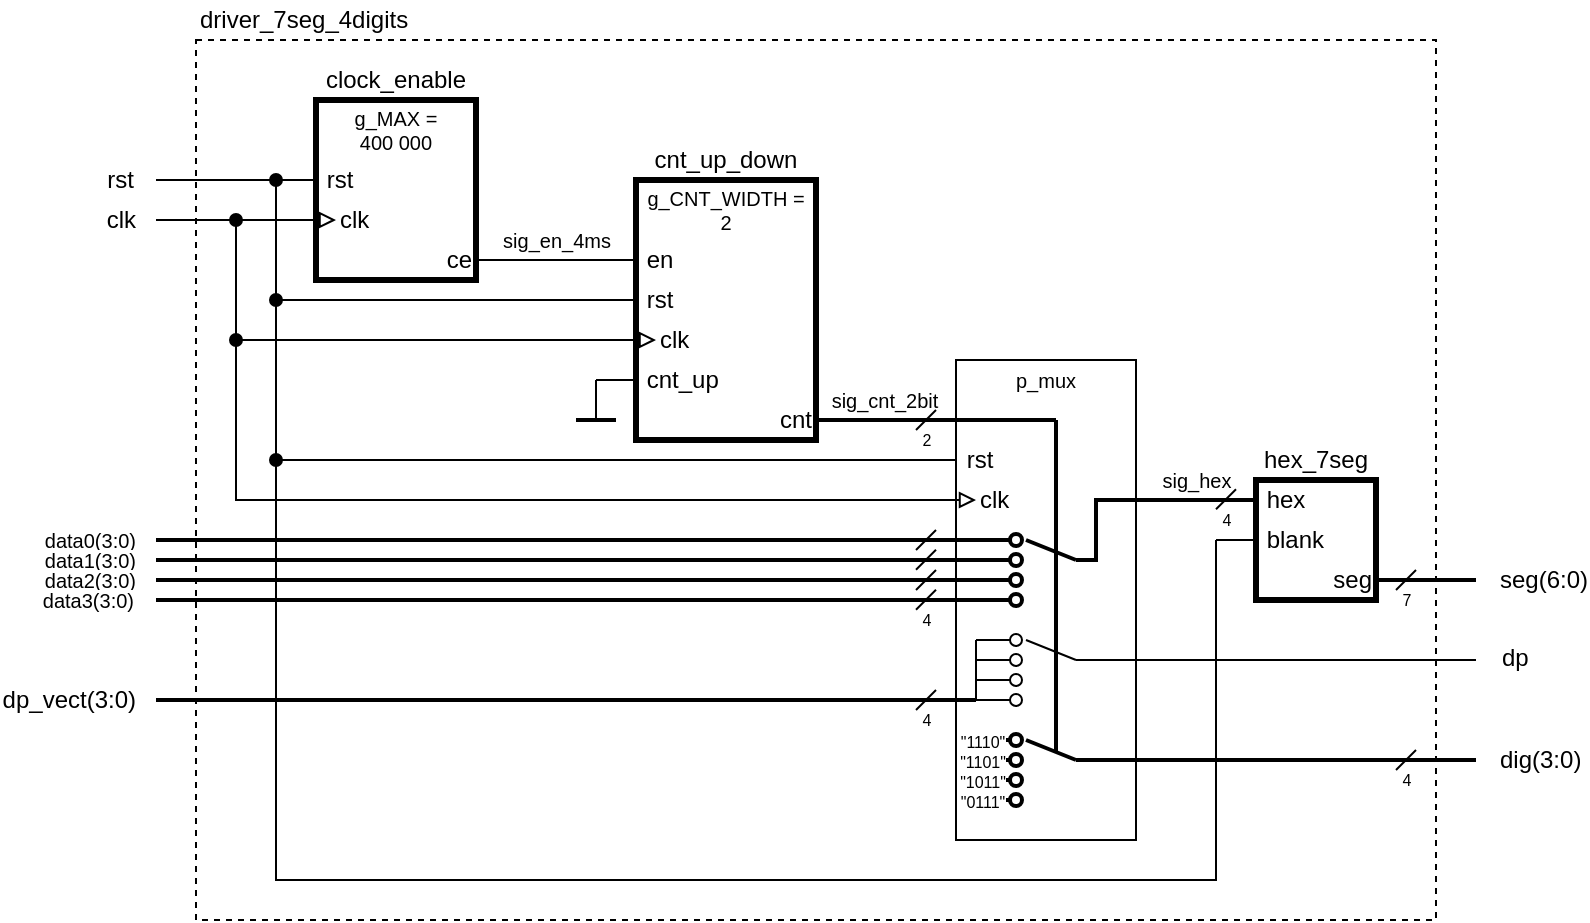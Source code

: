 <mxfile version="21.0.8" type="device"><diagram id="j7nF-TVUxBw4xUQn4cIl" name="Page-1"><mxGraphModel dx="1884" dy="552" grid="1" gridSize="10" guides="1" tooltips="1" connect="1" arrows="1" fold="1" page="1" pageScale="1" pageWidth="850" pageHeight="1100" math="0" shadow="0"><root><mxCell id="0"/><mxCell id="1" parent="0"/><mxCell id="HjG6pMvqnMxUbqomULl9-31" value="" style="rounded=0;whiteSpace=wrap;html=1;fontSize=8;fillColor=none;dashed=1;connectable=0;" parent="1" vertex="1"><mxGeometry x="60" y="100" width="620" height="440" as="geometry"/></mxCell><mxCell id="U01_cHl6HtDzHlsPAG9a-66" value="" style="rounded=0;whiteSpace=wrap;html=1;strokeWidth=1;fillColor=none;connectable=0;" parent="1" vertex="1"><mxGeometry x="440" y="260" width="90" height="240" as="geometry"/></mxCell><mxCell id="U01_cHl6HtDzHlsPAG9a-1" value="" style="rounded=0;whiteSpace=wrap;html=1;strokeWidth=3;" parent="1" vertex="1"><mxGeometry x="120" y="130" width="80" height="90" as="geometry"/></mxCell><mxCell id="U01_cHl6HtDzHlsPAG9a-2" value="&lt;div style=&quot;font-size: 10px;&quot;&gt;g_MAX =&lt;/div&gt;&lt;div style=&quot;font-size: 10px;&quot;&gt;400 000&lt;/div&gt;" style="text;html=1;strokeColor=none;fillColor=none;align=center;verticalAlign=middle;whiteSpace=wrap;rounded=0;fontSize=10;" parent="1" vertex="1"><mxGeometry x="120" y="130" width="80" height="30" as="geometry"/></mxCell><mxCell id="U01_cHl6HtDzHlsPAG9a-3" value="clock_enable" style="text;html=1;strokeColor=none;fillColor=none;align=center;verticalAlign=middle;whiteSpace=wrap;rounded=0;" parent="1" vertex="1"><mxGeometry x="120" y="110" width="80" height="20" as="geometry"/></mxCell><mxCell id="U01_cHl6HtDzHlsPAG9a-4" value="&lt;div&gt;&amp;nbsp;rst&lt;/div&gt;" style="text;html=1;strokeColor=none;fillColor=none;align=left;verticalAlign=middle;whiteSpace=wrap;rounded=0;" parent="1" vertex="1"><mxGeometry x="120" y="160" width="70" height="20" as="geometry"/></mxCell><mxCell id="U01_cHl6HtDzHlsPAG9a-5" value="clk" style="text;html=1;strokeColor=none;fillColor=none;align=left;verticalAlign=middle;whiteSpace=wrap;rounded=0;" parent="1" vertex="1"><mxGeometry x="130" y="180" width="70" height="20" as="geometry"/></mxCell><mxCell id="U01_cHl6HtDzHlsPAG9a-6" value="ce" style="text;html=1;strokeColor=none;fillColor=none;align=right;verticalAlign=middle;whiteSpace=wrap;rounded=0;" parent="1" vertex="1"><mxGeometry x="140" y="200" width="60" height="20" as="geometry"/></mxCell><mxCell id="U01_cHl6HtDzHlsPAG9a-7" value="" style="endArrow=none;html=1;rounded=0;" parent="1" target="U01_cHl6HtDzHlsPAG9a-4" edge="1"><mxGeometry width="50" height="50" relative="1" as="geometry"><mxPoint x="40" y="170" as="sourcePoint"/><mxPoint x="260" y="200" as="targetPoint"/></mxGeometry></mxCell><mxCell id="U01_cHl6HtDzHlsPAG9a-11" value="rst" style="edgeLabel;html=1;align=right;verticalAlign=middle;resizable=0;points=[];fontSize=12;" parent="U01_cHl6HtDzHlsPAG9a-7" vertex="1" connectable="0"><mxGeometry x="-0.833" relative="1" as="geometry"><mxPoint x="-17" as="offset"/></mxGeometry></mxCell><mxCell id="U01_cHl6HtDzHlsPAG9a-8" value="" style="endArrow=block;html=1;rounded=0;endFill=0;" parent="1" target="U01_cHl6HtDzHlsPAG9a-5" edge="1"><mxGeometry width="50" height="50" relative="1" as="geometry"><mxPoint x="40" y="190" as="sourcePoint"/><mxPoint x="130" y="190" as="targetPoint"/></mxGeometry></mxCell><mxCell id="U01_cHl6HtDzHlsPAG9a-12" value="clk" style="edgeLabel;html=1;align=right;verticalAlign=middle;resizable=0;points=[];fontSize=12;" parent="U01_cHl6HtDzHlsPAG9a-8" vertex="1" connectable="0"><mxGeometry x="-0.926" y="-1" relative="1" as="geometry"><mxPoint x="-13" y="-1" as="offset"/></mxGeometry></mxCell><mxCell id="U01_cHl6HtDzHlsPAG9a-9" value="" style="endArrow=none;html=1;rounded=0;" parent="1" source="U01_cHl6HtDzHlsPAG9a-6" target="U01_cHl6HtDzHlsPAG9a-16" edge="1"><mxGeometry width="50" height="50" relative="1" as="geometry"><mxPoint x="210" y="210" as="sourcePoint"/><mxPoint x="280" y="210" as="targetPoint"/></mxGeometry></mxCell><mxCell id="U01_cHl6HtDzHlsPAG9a-10" value="sig_en_4ms" style="edgeLabel;html=1;align=center;verticalAlign=middle;resizable=0;points=[];fontSize=10;" parent="U01_cHl6HtDzHlsPAG9a-9" vertex="1" connectable="0"><mxGeometry x="0.342" relative="1" as="geometry"><mxPoint x="-14" y="-10" as="offset"/></mxGeometry></mxCell><mxCell id="U01_cHl6HtDzHlsPAG9a-13" value="" style="rounded=0;whiteSpace=wrap;html=1;strokeWidth=3;" parent="1" vertex="1"><mxGeometry x="280" y="170" width="90" height="130" as="geometry"/></mxCell><mxCell id="U01_cHl6HtDzHlsPAG9a-14" value="&lt;div style=&quot;font-size: 10px;&quot;&gt;g_CNT_WIDTH =&lt;/div&gt;&lt;div style=&quot;font-size: 10px;&quot;&gt;2&lt;br&gt;&lt;/div&gt;" style="text;html=1;strokeColor=none;fillColor=none;align=center;verticalAlign=middle;whiteSpace=wrap;rounded=0;fontSize=10;" parent="1" vertex="1"><mxGeometry x="280" y="170" width="90" height="30" as="geometry"/></mxCell><mxCell id="U01_cHl6HtDzHlsPAG9a-15" value="cnt_up_down" style="text;html=1;strokeColor=none;fillColor=none;align=center;verticalAlign=middle;whiteSpace=wrap;rounded=0;" parent="1" vertex="1"><mxGeometry x="280" y="150" width="90" height="20" as="geometry"/></mxCell><mxCell id="U01_cHl6HtDzHlsPAG9a-16" value="&amp;nbsp;en" style="text;html=1;strokeColor=none;fillColor=none;align=left;verticalAlign=middle;whiteSpace=wrap;rounded=0;" parent="1" vertex="1"><mxGeometry x="280" y="200" width="70" height="20" as="geometry"/></mxCell><mxCell id="U01_cHl6HtDzHlsPAG9a-17" value="&amp;nbsp;rst" style="text;html=1;strokeColor=none;fillColor=none;align=left;verticalAlign=middle;whiteSpace=wrap;rounded=0;" parent="1" vertex="1"><mxGeometry x="280" y="220" width="70" height="20" as="geometry"/></mxCell><mxCell id="U01_cHl6HtDzHlsPAG9a-18" value="clk" style="text;html=1;strokeColor=none;fillColor=none;align=left;verticalAlign=middle;whiteSpace=wrap;rounded=0;" parent="1" vertex="1"><mxGeometry x="290" y="240" width="70" height="20" as="geometry"/></mxCell><mxCell id="U01_cHl6HtDzHlsPAG9a-19" value="&amp;nbsp;cnt_up" style="text;html=1;strokeColor=none;fillColor=none;align=left;verticalAlign=middle;whiteSpace=wrap;rounded=0;" parent="1" vertex="1"><mxGeometry x="280" y="260" width="70" height="20" as="geometry"/></mxCell><mxCell id="U01_cHl6HtDzHlsPAG9a-20" value="cnt" style="text;html=1;strokeColor=none;fillColor=none;align=right;verticalAlign=middle;whiteSpace=wrap;rounded=0;" parent="1" vertex="1"><mxGeometry x="310" y="280" width="60" height="20" as="geometry"/></mxCell><mxCell id="U01_cHl6HtDzHlsPAG9a-21" value="" style="endArrow=none;html=1;fontSize=10;entryX=0;entryY=0.5;entryDx=0;entryDy=0;rounded=0;startArrow=oval;startFill=1;" parent="1" target="U01_cHl6HtDzHlsPAG9a-17" edge="1"><mxGeometry width="50" height="50" relative="1" as="geometry"><mxPoint x="100" y="230" as="sourcePoint"/><mxPoint x="300" y="190" as="targetPoint"/></mxGeometry></mxCell><mxCell id="U01_cHl6HtDzHlsPAG9a-22" value="" style="endArrow=block;html=1;rounded=0;endFill=0;" parent="1" target="U01_cHl6HtDzHlsPAG9a-18" edge="1"><mxGeometry width="50" height="50" relative="1" as="geometry"><mxPoint x="80" y="250" as="sourcePoint"/><mxPoint x="290" y="249.83" as="targetPoint"/></mxGeometry></mxCell><mxCell id="U01_cHl6HtDzHlsPAG9a-24" value="" style="endArrow=oval;html=1;fontSize=10;rounded=0;endFill=1;" parent="1" edge="1"><mxGeometry width="50" height="50" relative="1" as="geometry"><mxPoint x="100" y="310" as="sourcePoint"/><mxPoint x="100" y="170" as="targetPoint"/></mxGeometry></mxCell><mxCell id="U01_cHl6HtDzHlsPAG9a-25" value="" style="endArrow=oval;html=1;fontSize=10;rounded=0;endFill=1;" parent="1" edge="1"><mxGeometry width="50" height="50" relative="1" as="geometry"><mxPoint x="80" y="250" as="sourcePoint"/><mxPoint x="80" y="190" as="targetPoint"/></mxGeometry></mxCell><mxCell id="U01_cHl6HtDzHlsPAG9a-26" value="" style="endArrow=none;html=1;rounded=0;fontSize=10;" parent="1" target="U01_cHl6HtDzHlsPAG9a-19" edge="1"><mxGeometry width="50" height="50" relative="1" as="geometry"><mxPoint x="260" y="270" as="sourcePoint"/><mxPoint x="160" y="280" as="targetPoint"/></mxGeometry></mxCell><mxCell id="U01_cHl6HtDzHlsPAG9a-36" value="" style="rounded=0;whiteSpace=wrap;html=1;strokeWidth=3;" parent="1" vertex="1"><mxGeometry x="590" y="320" width="60" height="60" as="geometry"/></mxCell><mxCell id="U01_cHl6HtDzHlsPAG9a-38" value="hex_7seg" style="text;html=1;strokeColor=none;fillColor=none;align=center;verticalAlign=middle;whiteSpace=wrap;rounded=0;" parent="1" vertex="1"><mxGeometry x="590" y="300" width="60" height="20" as="geometry"/></mxCell><mxCell id="U01_cHl6HtDzHlsPAG9a-39" value="&amp;nbsp;hex" style="text;html=1;strokeColor=none;fillColor=none;align=left;verticalAlign=middle;whiteSpace=wrap;rounded=0;" parent="1" vertex="1"><mxGeometry x="590" y="320" width="70" height="20" as="geometry"/></mxCell><mxCell id="U01_cHl6HtDzHlsPAG9a-40" value="&amp;nbsp;blank" style="text;html=1;strokeColor=none;fillColor=none;align=left;verticalAlign=middle;whiteSpace=wrap;rounded=0;" parent="1" vertex="1"><mxGeometry x="590" y="340" width="70" height="20" as="geometry"/></mxCell><mxCell id="U01_cHl6HtDzHlsPAG9a-41" value="seg" style="text;html=1;strokeColor=none;fillColor=none;align=right;verticalAlign=middle;whiteSpace=wrap;rounded=0;" parent="1" vertex="1"><mxGeometry x="600" y="360" width="50" height="20" as="geometry"/></mxCell><mxCell id="U01_cHl6HtDzHlsPAG9a-42" value="" style="endArrow=none;html=1;rounded=0;fontSize=10;strokeWidth=2;" parent="1" source="U01_cHl6HtDzHlsPAG9a-20" edge="1"><mxGeometry width="50" height="50" relative="1" as="geometry"><mxPoint x="210" y="250" as="sourcePoint"/><mxPoint x="440" y="290" as="targetPoint"/></mxGeometry></mxCell><mxCell id="U01_cHl6HtDzHlsPAG9a-43" value="sig_cnt_2bit" style="edgeLabel;html=1;align=center;verticalAlign=middle;resizable=0;points=[];fontSize=10;" parent="U01_cHl6HtDzHlsPAG9a-42" vertex="1" connectable="0"><mxGeometry x="0.199" relative="1" as="geometry"><mxPoint x="-8" y="-10" as="offset"/></mxGeometry></mxCell><mxCell id="U01_cHl6HtDzHlsPAG9a-47" value="" style="endArrow=none;html=1;rounded=0;fontSize=10;strokeWidth=2;" parent="1" source="U01_cHl6HtDzHlsPAG9a-41" edge="1"><mxGeometry width="50" height="50" relative="1" as="geometry"><mxPoint x="680" y="375" as="sourcePoint"/><mxPoint x="700" y="370" as="targetPoint"/></mxGeometry></mxCell><mxCell id="U01_cHl6HtDzHlsPAG9a-48" value="seg(6:0)" style="edgeLabel;html=1;align=left;verticalAlign=middle;resizable=0;points=[];fontSize=12;" parent="U01_cHl6HtDzHlsPAG9a-47" vertex="1" connectable="0"><mxGeometry x="0.489" y="1" relative="1" as="geometry"><mxPoint x="23" y="1" as="offset"/></mxGeometry></mxCell><mxCell id="U01_cHl6HtDzHlsPAG9a-49" value="" style="endArrow=none;html=1;rounded=0;fontSize=10;strokeWidth=2;" parent="1" edge="1"><mxGeometry width="50" height="50" relative="1" as="geometry"><mxPoint x="500" y="460" as="sourcePoint"/><mxPoint x="700" y="460" as="targetPoint"/></mxGeometry></mxCell><mxCell id="U01_cHl6HtDzHlsPAG9a-50" value="dig(3:0)" style="edgeLabel;html=1;align=left;verticalAlign=middle;resizable=0;points=[];fontSize=12;" parent="U01_cHl6HtDzHlsPAG9a-49" vertex="1" connectable="0"><mxGeometry x="0.791" y="3" relative="1" as="geometry"><mxPoint x="31" y="3" as="offset"/></mxGeometry></mxCell><mxCell id="U01_cHl6HtDzHlsPAG9a-53" value="driver_7seg_4digits" style="text;html=1;strokeColor=none;fillColor=none;align=left;verticalAlign=middle;whiteSpace=wrap;rounded=0;" parent="1" vertex="1"><mxGeometry x="60" y="80" width="130" height="20" as="geometry"/></mxCell><mxCell id="U01_cHl6HtDzHlsPAG9a-55" value="" style="endArrow=none;html=1;rounded=0;fontSize=10;strokeWidth=1;" parent="1" edge="1"><mxGeometry width="50" height="50" relative="1" as="geometry"><mxPoint x="420" y="295" as="sourcePoint"/><mxPoint x="430" y="285" as="targetPoint"/></mxGeometry></mxCell><mxCell id="U01_cHl6HtDzHlsPAG9a-57" value="2" style="edgeLabel;html=1;align=center;verticalAlign=middle;resizable=0;points=[];fontSize=8;" parent="U01_cHl6HtDzHlsPAG9a-55" vertex="1" connectable="0"><mxGeometry x="-0.521" y="-1" relative="1" as="geometry"><mxPoint x="2" y="7" as="offset"/></mxGeometry></mxCell><mxCell id="U01_cHl6HtDzHlsPAG9a-58" value="" style="endArrow=none;html=1;rounded=0;fontSize=10;strokeWidth=1;" parent="1" edge="1"><mxGeometry width="50" height="50" relative="1" as="geometry"><mxPoint x="660" y="375" as="sourcePoint"/><mxPoint x="670" y="365" as="targetPoint"/></mxGeometry></mxCell><mxCell id="U01_cHl6HtDzHlsPAG9a-59" value="7" style="edgeLabel;html=1;align=center;verticalAlign=middle;resizable=0;points=[];fontSize=8;" parent="U01_cHl6HtDzHlsPAG9a-58" vertex="1" connectable="0"><mxGeometry x="-0.521" y="-1" relative="1" as="geometry"><mxPoint x="2" y="7" as="offset"/></mxGeometry></mxCell><mxCell id="U01_cHl6HtDzHlsPAG9a-60" value="" style="endArrow=none;html=1;rounded=0;fontSize=10;strokeWidth=1;" parent="1" edge="1"><mxGeometry width="50" height="50" relative="1" as="geometry"><mxPoint x="660" y="465" as="sourcePoint"/><mxPoint x="670" y="455" as="targetPoint"/></mxGeometry></mxCell><mxCell id="U01_cHl6HtDzHlsPAG9a-61" value="4" style="edgeLabel;html=1;align=center;verticalAlign=middle;resizable=0;points=[];fontSize=8;" parent="U01_cHl6HtDzHlsPAG9a-60" vertex="1" connectable="0"><mxGeometry x="-0.521" y="-1" relative="1" as="geometry"><mxPoint x="2" y="7" as="offset"/></mxGeometry></mxCell><mxCell id="U01_cHl6HtDzHlsPAG9a-63" value="" style="endArrow=none;html=1;rounded=0;fontSize=8;strokeWidth=1;" parent="1" edge="1"><mxGeometry width="50" height="50" relative="1" as="geometry"><mxPoint x="260" y="290" as="sourcePoint"/><mxPoint x="260" y="270" as="targetPoint"/></mxGeometry></mxCell><mxCell id="U01_cHl6HtDzHlsPAG9a-65" value="" style="endArrow=none;html=1;rounded=0;fontSize=10;fontColor=#FF3333;strokeWidth=2;" parent="1" edge="1"><mxGeometry width="50" height="50" relative="1" as="geometry"><mxPoint x="250" y="290" as="sourcePoint"/><mxPoint x="270" y="290" as="targetPoint"/></mxGeometry></mxCell><mxCell id="U01_cHl6HtDzHlsPAG9a-67" value="p_mux" style="text;html=1;strokeColor=none;fillColor=none;align=center;verticalAlign=middle;whiteSpace=wrap;rounded=0;fontSize=10;" parent="1" vertex="1"><mxGeometry x="440" y="260" width="90" height="20" as="geometry"/></mxCell><mxCell id="U01_cHl6HtDzHlsPAG9a-68" value="" style="endArrow=none;html=1;rounded=0;fontSize=10;fontColor=#FF3333;strokeWidth=2;" parent="1" edge="1"><mxGeometry width="50" height="50" relative="1" as="geometry"><mxPoint x="440" y="290" as="sourcePoint"/><mxPoint x="490" y="290" as="targetPoint"/></mxGeometry></mxCell><mxCell id="U01_cHl6HtDzHlsPAG9a-69" value="&amp;nbsp;rst" style="text;html=1;strokeColor=none;fillColor=none;align=left;verticalAlign=middle;whiteSpace=wrap;rounded=0;" parent="1" vertex="1"><mxGeometry x="440" y="300" width="70" height="20" as="geometry"/></mxCell><mxCell id="U01_cHl6HtDzHlsPAG9a-70" value="clk" style="text;html=1;strokeColor=none;fillColor=none;align=left;verticalAlign=middle;whiteSpace=wrap;rounded=0;" parent="1" vertex="1"><mxGeometry x="450" y="320" width="60" height="20" as="geometry"/></mxCell><mxCell id="U01_cHl6HtDzHlsPAG9a-71" value="" style="endArrow=none;html=1;rounded=0;fontSize=10;fontColor=#FF3333;strokeWidth=1;" parent="1" target="U01_cHl6HtDzHlsPAG9a-69" edge="1"><mxGeometry width="50" height="50" relative="1" as="geometry"><mxPoint x="100" y="310" as="sourcePoint"/><mxPoint x="320" y="280" as="targetPoint"/></mxGeometry></mxCell><mxCell id="U01_cHl6HtDzHlsPAG9a-73" value="" style="endArrow=block;html=1;rounded=0;endFill=0;startArrow=oval;startFill=1;" parent="1" target="U01_cHl6HtDzHlsPAG9a-70" edge="1"><mxGeometry width="50" height="50" relative="1" as="geometry"><mxPoint x="80" y="250" as="sourcePoint"/><mxPoint x="430" y="329.83" as="targetPoint"/><Array as="points"><mxPoint x="80" y="330"/></Array></mxGeometry></mxCell><mxCell id="U01_cHl6HtDzHlsPAG9a-74" value="" style="endArrow=oval;html=1;rounded=0;fontSize=10;fontColor=#FF3333;strokeWidth=2;endFill=0;" parent="1" edge="1"><mxGeometry width="50" height="50" relative="1" as="geometry"><mxPoint x="40" y="350" as="sourcePoint"/><mxPoint x="470" y="350" as="targetPoint"/></mxGeometry></mxCell><mxCell id="HjG6pMvqnMxUbqomULl9-34" value="data0(3:0)" style="edgeLabel;html=1;align=right;verticalAlign=middle;resizable=0;points=[];fontSize=10;" parent="U01_cHl6HtDzHlsPAG9a-74" vertex="1" connectable="0"><mxGeometry x="-0.977" relative="1" as="geometry"><mxPoint x="-15" as="offset"/></mxGeometry></mxCell><mxCell id="U01_cHl6HtDzHlsPAG9a-75" value="" style="endArrow=oval;html=1;rounded=0;fontSize=10;fontColor=#FF3333;strokeWidth=2;endFill=0;" parent="1" edge="1"><mxGeometry width="50" height="50" relative="1" as="geometry"><mxPoint x="40" y="360" as="sourcePoint"/><mxPoint x="470" y="360" as="targetPoint"/></mxGeometry></mxCell><mxCell id="HjG6pMvqnMxUbqomULl9-35" value="data1(3:0)" style="edgeLabel;html=1;align=right;verticalAlign=middle;resizable=0;points=[];fontSize=10;" parent="U01_cHl6HtDzHlsPAG9a-75" vertex="1" connectable="0"><mxGeometry x="-0.959" y="1" relative="1" as="geometry"><mxPoint x="-19" y="1" as="offset"/></mxGeometry></mxCell><mxCell id="U01_cHl6HtDzHlsPAG9a-76" value="" style="endArrow=oval;html=1;rounded=0;fontSize=10;fontColor=#FF3333;strokeWidth=2;endFill=0;" parent="1" edge="1"><mxGeometry width="50" height="50" relative="1" as="geometry"><mxPoint x="40" y="370" as="sourcePoint"/><mxPoint x="470" y="370" as="targetPoint"/></mxGeometry></mxCell><mxCell id="HjG6pMvqnMxUbqomULl9-36" value="data2(3:0)" style="edgeLabel;html=1;align=right;verticalAlign=middle;resizable=0;points=[];fontSize=10;" parent="U01_cHl6HtDzHlsPAG9a-76" vertex="1" connectable="0"><mxGeometry x="-0.952" relative="1" as="geometry"><mxPoint x="-20" as="offset"/></mxGeometry></mxCell><mxCell id="U01_cHl6HtDzHlsPAG9a-77" value="" style="endArrow=oval;html=1;rounded=0;fontSize=10;fontColor=#FF3333;strokeWidth=2;endFill=0;" parent="1" edge="1"><mxGeometry width="50" height="50" relative="1" as="geometry"><mxPoint x="40" y="380" as="sourcePoint"/><mxPoint x="470" y="380" as="targetPoint"/></mxGeometry></mxCell><mxCell id="HjG6pMvqnMxUbqomULl9-37" value="data3(3:0)" style="edgeLabel;html=1;align=right;verticalAlign=middle;resizable=0;points=[];fontSize=10;" parent="U01_cHl6HtDzHlsPAG9a-77" vertex="1" connectable="0"><mxGeometry x="-0.951" y="1" relative="1" as="geometry"><mxPoint x="-21" y="1" as="offset"/></mxGeometry></mxCell><mxCell id="U01_cHl6HtDzHlsPAG9a-78" value="" style="endArrow=none;html=1;rounded=0;fontSize=10;fontColor=#FF3333;strokeWidth=2;entryX=0;entryY=0.5;entryDx=0;entryDy=0;" parent="1" target="U01_cHl6HtDzHlsPAG9a-39" edge="1"><mxGeometry width="50" height="50" relative="1" as="geometry"><mxPoint x="500" y="360" as="sourcePoint"/><mxPoint x="390" y="200" as="targetPoint"/><Array as="points"><mxPoint x="510" y="360"/><mxPoint x="510" y="330"/></Array></mxGeometry></mxCell><mxCell id="U01_cHl6HtDzHlsPAG9a-81" value="sig_hex" style="edgeLabel;html=1;align=center;verticalAlign=middle;resizable=0;points=[];fontSize=10;fontColor=#000000;" parent="U01_cHl6HtDzHlsPAG9a-78" vertex="1" connectable="0"><mxGeometry x="0.431" y="1" relative="1" as="geometry"><mxPoint x="4" y="-9" as="offset"/></mxGeometry></mxCell><mxCell id="U01_cHl6HtDzHlsPAG9a-79" value="" style="endArrow=none;html=1;rounded=0;fontSize=10;fontColor=#FF3333;strokeWidth=2;" parent="1" edge="1"><mxGeometry width="50" height="50" relative="1" as="geometry"><mxPoint x="490" y="456" as="sourcePoint"/><mxPoint x="490" y="290" as="targetPoint"/></mxGeometry></mxCell><mxCell id="U01_cHl6HtDzHlsPAG9a-80" value="" style="endArrow=none;html=1;rounded=0;fontSize=10;fontColor=#FF3333;strokeWidth=2;" parent="1" edge="1"><mxGeometry width="50" height="50" relative="1" as="geometry"><mxPoint x="475" y="350" as="sourcePoint"/><mxPoint x="500" y="360" as="targetPoint"/></mxGeometry></mxCell><mxCell id="HjG6pMvqnMxUbqomULl9-1" value="" style="endArrow=none;html=1;rounded=0;fontSize=10;strokeWidth=1;" parent="1" edge="1"><mxGeometry width="50" height="50" relative="1" as="geometry"><mxPoint x="570" y="334.65" as="sourcePoint"/><mxPoint x="580" y="324.65" as="targetPoint"/></mxGeometry></mxCell><mxCell id="HjG6pMvqnMxUbqomULl9-2" value="4" style="edgeLabel;html=1;align=center;verticalAlign=middle;resizable=0;points=[];fontSize=8;" parent="HjG6pMvqnMxUbqomULl9-1" vertex="1" connectable="0"><mxGeometry x="-0.521" y="-1" relative="1" as="geometry"><mxPoint x="2" y="7" as="offset"/></mxGeometry></mxCell><mxCell id="HjG6pMvqnMxUbqomULl9-3" value="" style="endArrow=none;html=1;rounded=0;fontSize=10;fontColor=#FF3333;strokeWidth=2;endFill=0;" parent="1" edge="1"><mxGeometry width="50" height="50" relative="1" as="geometry"><mxPoint x="40" y="430" as="sourcePoint"/><mxPoint x="450" y="430" as="targetPoint"/></mxGeometry></mxCell><mxCell id="HjG6pMvqnMxUbqomULl9-38" value="dp_vect(3:0)" style="edgeLabel;html=1;align=right;verticalAlign=middle;resizable=0;points=[];fontSize=12;" parent="HjG6pMvqnMxUbqomULl9-3" vertex="1" connectable="0"><mxGeometry x="-0.965" relative="1" as="geometry"><mxPoint x="-17" as="offset"/></mxGeometry></mxCell><mxCell id="HjG6pMvqnMxUbqomULl9-4" value="" style="endArrow=oval;html=1;rounded=0;fontSize=10;endFill=0;" parent="1" edge="1"><mxGeometry width="50" height="50" relative="1" as="geometry"><mxPoint x="450" y="400" as="sourcePoint"/><mxPoint x="470" y="400" as="targetPoint"/></mxGeometry></mxCell><mxCell id="HjG6pMvqnMxUbqomULl9-5" value="" style="endArrow=oval;html=1;rounded=0;fontSize=10;endFill=0;" parent="1" edge="1"><mxGeometry width="50" height="50" relative="1" as="geometry"><mxPoint x="450" y="410" as="sourcePoint"/><mxPoint x="470" y="410" as="targetPoint"/></mxGeometry></mxCell><mxCell id="HjG6pMvqnMxUbqomULl9-6" value="" style="endArrow=oval;html=1;rounded=0;fontSize=10;endFill=0;" parent="1" edge="1"><mxGeometry width="50" height="50" relative="1" as="geometry"><mxPoint x="450" y="420" as="sourcePoint"/><mxPoint x="470" y="420" as="targetPoint"/></mxGeometry></mxCell><mxCell id="HjG6pMvqnMxUbqomULl9-7" value="" style="endArrow=oval;html=1;rounded=0;fontSize=10;endFill=0;" parent="1" edge="1"><mxGeometry width="50" height="50" relative="1" as="geometry"><mxPoint x="450" y="430" as="sourcePoint"/><mxPoint x="470" y="430" as="targetPoint"/></mxGeometry></mxCell><mxCell id="HjG6pMvqnMxUbqomULl9-8" value="" style="endArrow=none;html=1;rounded=0;fontSize=8;strokeWidth=1;" parent="1" edge="1"><mxGeometry width="50" height="50" relative="1" as="geometry"><mxPoint x="450" y="430" as="sourcePoint"/><mxPoint x="450" y="400" as="targetPoint"/></mxGeometry></mxCell><mxCell id="HjG6pMvqnMxUbqomULl9-9" value="" style="endArrow=none;html=1;rounded=0;fontSize=10;strokeWidth=1;" parent="1" edge="1"><mxGeometry width="50" height="50" relative="1" as="geometry"><mxPoint x="420" y="435" as="sourcePoint"/><mxPoint x="430" y="425" as="targetPoint"/></mxGeometry></mxCell><mxCell id="HjG6pMvqnMxUbqomULl9-10" value="4" style="edgeLabel;html=1;align=center;verticalAlign=middle;resizable=0;points=[];fontSize=8;" parent="HjG6pMvqnMxUbqomULl9-9" vertex="1" connectable="0"><mxGeometry x="-0.521" y="-1" relative="1" as="geometry"><mxPoint x="2" y="7" as="offset"/></mxGeometry></mxCell><mxCell id="HjG6pMvqnMxUbqomULl9-11" value="" style="endArrow=none;html=1;rounded=0;fontSize=10;strokeWidth=1;" parent="1" edge="1"><mxGeometry width="50" height="50" relative="1" as="geometry"><mxPoint x="420" y="384.87" as="sourcePoint"/><mxPoint x="430" y="374.87" as="targetPoint"/></mxGeometry></mxCell><mxCell id="HjG6pMvqnMxUbqomULl9-12" value="4" style="edgeLabel;html=1;align=center;verticalAlign=middle;resizable=0;points=[];fontSize=8;" parent="HjG6pMvqnMxUbqomULl9-11" vertex="1" connectable="0"><mxGeometry x="-0.521" y="-1" relative="1" as="geometry"><mxPoint x="2" y="7" as="offset"/></mxGeometry></mxCell><mxCell id="HjG6pMvqnMxUbqomULl9-13" value="" style="endArrow=none;html=1;rounded=0;fontSize=10;strokeWidth=1;" parent="1" edge="1"><mxGeometry width="50" height="50" relative="1" as="geometry"><mxPoint x="420" y="375" as="sourcePoint"/><mxPoint x="430" y="365" as="targetPoint"/></mxGeometry></mxCell><mxCell id="HjG6pMvqnMxUbqomULl9-15" value="" style="endArrow=none;html=1;rounded=0;fontSize=10;strokeWidth=1;" parent="1" edge="1"><mxGeometry width="50" height="50" relative="1" as="geometry"><mxPoint x="420" y="364.87" as="sourcePoint"/><mxPoint x="430" y="354.87" as="targetPoint"/></mxGeometry></mxCell><mxCell id="HjG6pMvqnMxUbqomULl9-17" value="" style="endArrow=none;html=1;rounded=0;fontSize=10;strokeWidth=1;" parent="1" edge="1"><mxGeometry width="50" height="50" relative="1" as="geometry"><mxPoint x="420" y="355" as="sourcePoint"/><mxPoint x="430" y="345" as="targetPoint"/></mxGeometry></mxCell><mxCell id="HjG6pMvqnMxUbqomULl9-19" value="" style="endArrow=none;html=1;rounded=0;fontSize=10;fontColor=#FF3333;strokeWidth=1;" parent="1" edge="1"><mxGeometry width="50" height="50" relative="1" as="geometry"><mxPoint x="500" y="410" as="sourcePoint"/><mxPoint x="700" y="410" as="targetPoint"/></mxGeometry></mxCell><mxCell id="HjG6pMvqnMxUbqomULl9-21" value="dp" style="edgeLabel;html=1;align=left;verticalAlign=middle;resizable=0;points=[];fontSize=12;" parent="HjG6pMvqnMxUbqomULl9-19" vertex="1" connectable="0"><mxGeometry x="0.819" y="1" relative="1" as="geometry"><mxPoint x="29" as="offset"/></mxGeometry></mxCell><mxCell id="HjG6pMvqnMxUbqomULl9-20" value="" style="endArrow=none;html=1;rounded=0;fontSize=10;endFill=0;" parent="1" edge="1"><mxGeometry width="50" height="50" relative="1" as="geometry"><mxPoint x="475" y="400" as="sourcePoint"/><mxPoint x="500" y="410" as="targetPoint"/></mxGeometry></mxCell><mxCell id="HjG6pMvqnMxUbqomULl9-22" value="" style="endArrow=oval;html=1;rounded=0;fontSize=10;endFill=0;strokeWidth=2;" parent="1" edge="1"><mxGeometry width="50" height="50" relative="1" as="geometry"><mxPoint x="460" y="450" as="sourcePoint"/><mxPoint x="470" y="450" as="targetPoint"/></mxGeometry></mxCell><mxCell id="HjG6pMvqnMxUbqomULl9-23" value="&lt;font style=&quot;font-size: 8px;&quot;&gt;&quot;1110&quot;&lt;/font&gt;" style="edgeLabel;html=1;align=center;verticalAlign=middle;resizable=0;points=[];" parent="HjG6pMvqnMxUbqomULl9-22" vertex="1" connectable="0"><mxGeometry relative="1" as="geometry"><mxPoint x="-12" as="offset"/></mxGeometry></mxCell><mxCell id="HjG6pMvqnMxUbqomULl9-24" value="" style="endArrow=oval;html=1;rounded=0;fontSize=10;endFill=0;strokeWidth=2;" parent="1" edge="1"><mxGeometry width="50" height="50" relative="1" as="geometry"><mxPoint x="460" y="460" as="sourcePoint"/><mxPoint x="470" y="460" as="targetPoint"/></mxGeometry></mxCell><mxCell id="HjG6pMvqnMxUbqomULl9-25" value="&lt;font style=&quot;font-size: 8px;&quot;&gt;&quot;1101&quot;&lt;/font&gt;" style="edgeLabel;html=1;align=center;verticalAlign=middle;resizable=0;points=[];" parent="HjG6pMvqnMxUbqomULl9-24" vertex="1" connectable="0"><mxGeometry relative="1" as="geometry"><mxPoint x="-12" as="offset"/></mxGeometry></mxCell><mxCell id="HjG6pMvqnMxUbqomULl9-26" value="" style="endArrow=oval;html=1;rounded=0;fontSize=10;endFill=0;strokeWidth=2;" parent="1" edge="1"><mxGeometry width="50" height="50" relative="1" as="geometry"><mxPoint x="460" y="470" as="sourcePoint"/><mxPoint x="470" y="470" as="targetPoint"/></mxGeometry></mxCell><mxCell id="HjG6pMvqnMxUbqomULl9-27" value="&lt;font style=&quot;font-size: 8px;&quot;&gt;&quot;1011&quot;&lt;/font&gt;" style="edgeLabel;html=1;align=center;verticalAlign=middle;resizable=0;points=[];" parent="HjG6pMvqnMxUbqomULl9-26" vertex="1" connectable="0"><mxGeometry relative="1" as="geometry"><mxPoint x="-12" as="offset"/></mxGeometry></mxCell><mxCell id="HjG6pMvqnMxUbqomULl9-28" value="" style="endArrow=oval;html=1;rounded=0;fontSize=10;endFill=0;strokeWidth=2;" parent="1" edge="1"><mxGeometry width="50" height="50" relative="1" as="geometry"><mxPoint x="460" y="480" as="sourcePoint"/><mxPoint x="470" y="480" as="targetPoint"/></mxGeometry></mxCell><mxCell id="HjG6pMvqnMxUbqomULl9-29" value="&lt;font style=&quot;font-size: 8px;&quot;&gt;&quot;0111&quot;&lt;/font&gt;" style="edgeLabel;html=1;align=center;verticalAlign=middle;resizable=0;points=[];" parent="HjG6pMvqnMxUbqomULl9-28" vertex="1" connectable="0"><mxGeometry relative="1" as="geometry"><mxPoint x="-12" as="offset"/></mxGeometry></mxCell><mxCell id="HjG6pMvqnMxUbqomULl9-30" value="" style="endArrow=none;html=1;rounded=0;fontSize=10;fontColor=#FF3333;strokeWidth=2;" parent="1" edge="1"><mxGeometry width="50" height="50" relative="1" as="geometry"><mxPoint x="475" y="450" as="sourcePoint"/><mxPoint x="500" y="460" as="targetPoint"/></mxGeometry></mxCell><mxCell id="HjG6pMvqnMxUbqomULl9-32" value="" style="endArrow=none;html=1;rounded=0;fontSize=10;" parent="1" target="U01_cHl6HtDzHlsPAG9a-40" edge="1"><mxGeometry width="50" height="50" relative="1" as="geometry"><mxPoint x="570" y="350" as="sourcePoint"/><mxPoint x="590" y="349.83" as="targetPoint"/></mxGeometry></mxCell><mxCell id="HjG6pMvqnMxUbqomULl9-33" value="" style="endArrow=none;html=1;rounded=0;fontSize=8;strokeWidth=1;endFill=0;startArrow=oval;startFill=1;" parent="1" edge="1"><mxGeometry width="50" height="50" relative="1" as="geometry"><mxPoint x="100" y="310" as="sourcePoint"/><mxPoint x="570" y="350" as="targetPoint"/><Array as="points"><mxPoint x="100" y="520"/><mxPoint x="570" y="520"/></Array></mxGeometry></mxCell></root></mxGraphModel></diagram></mxfile>